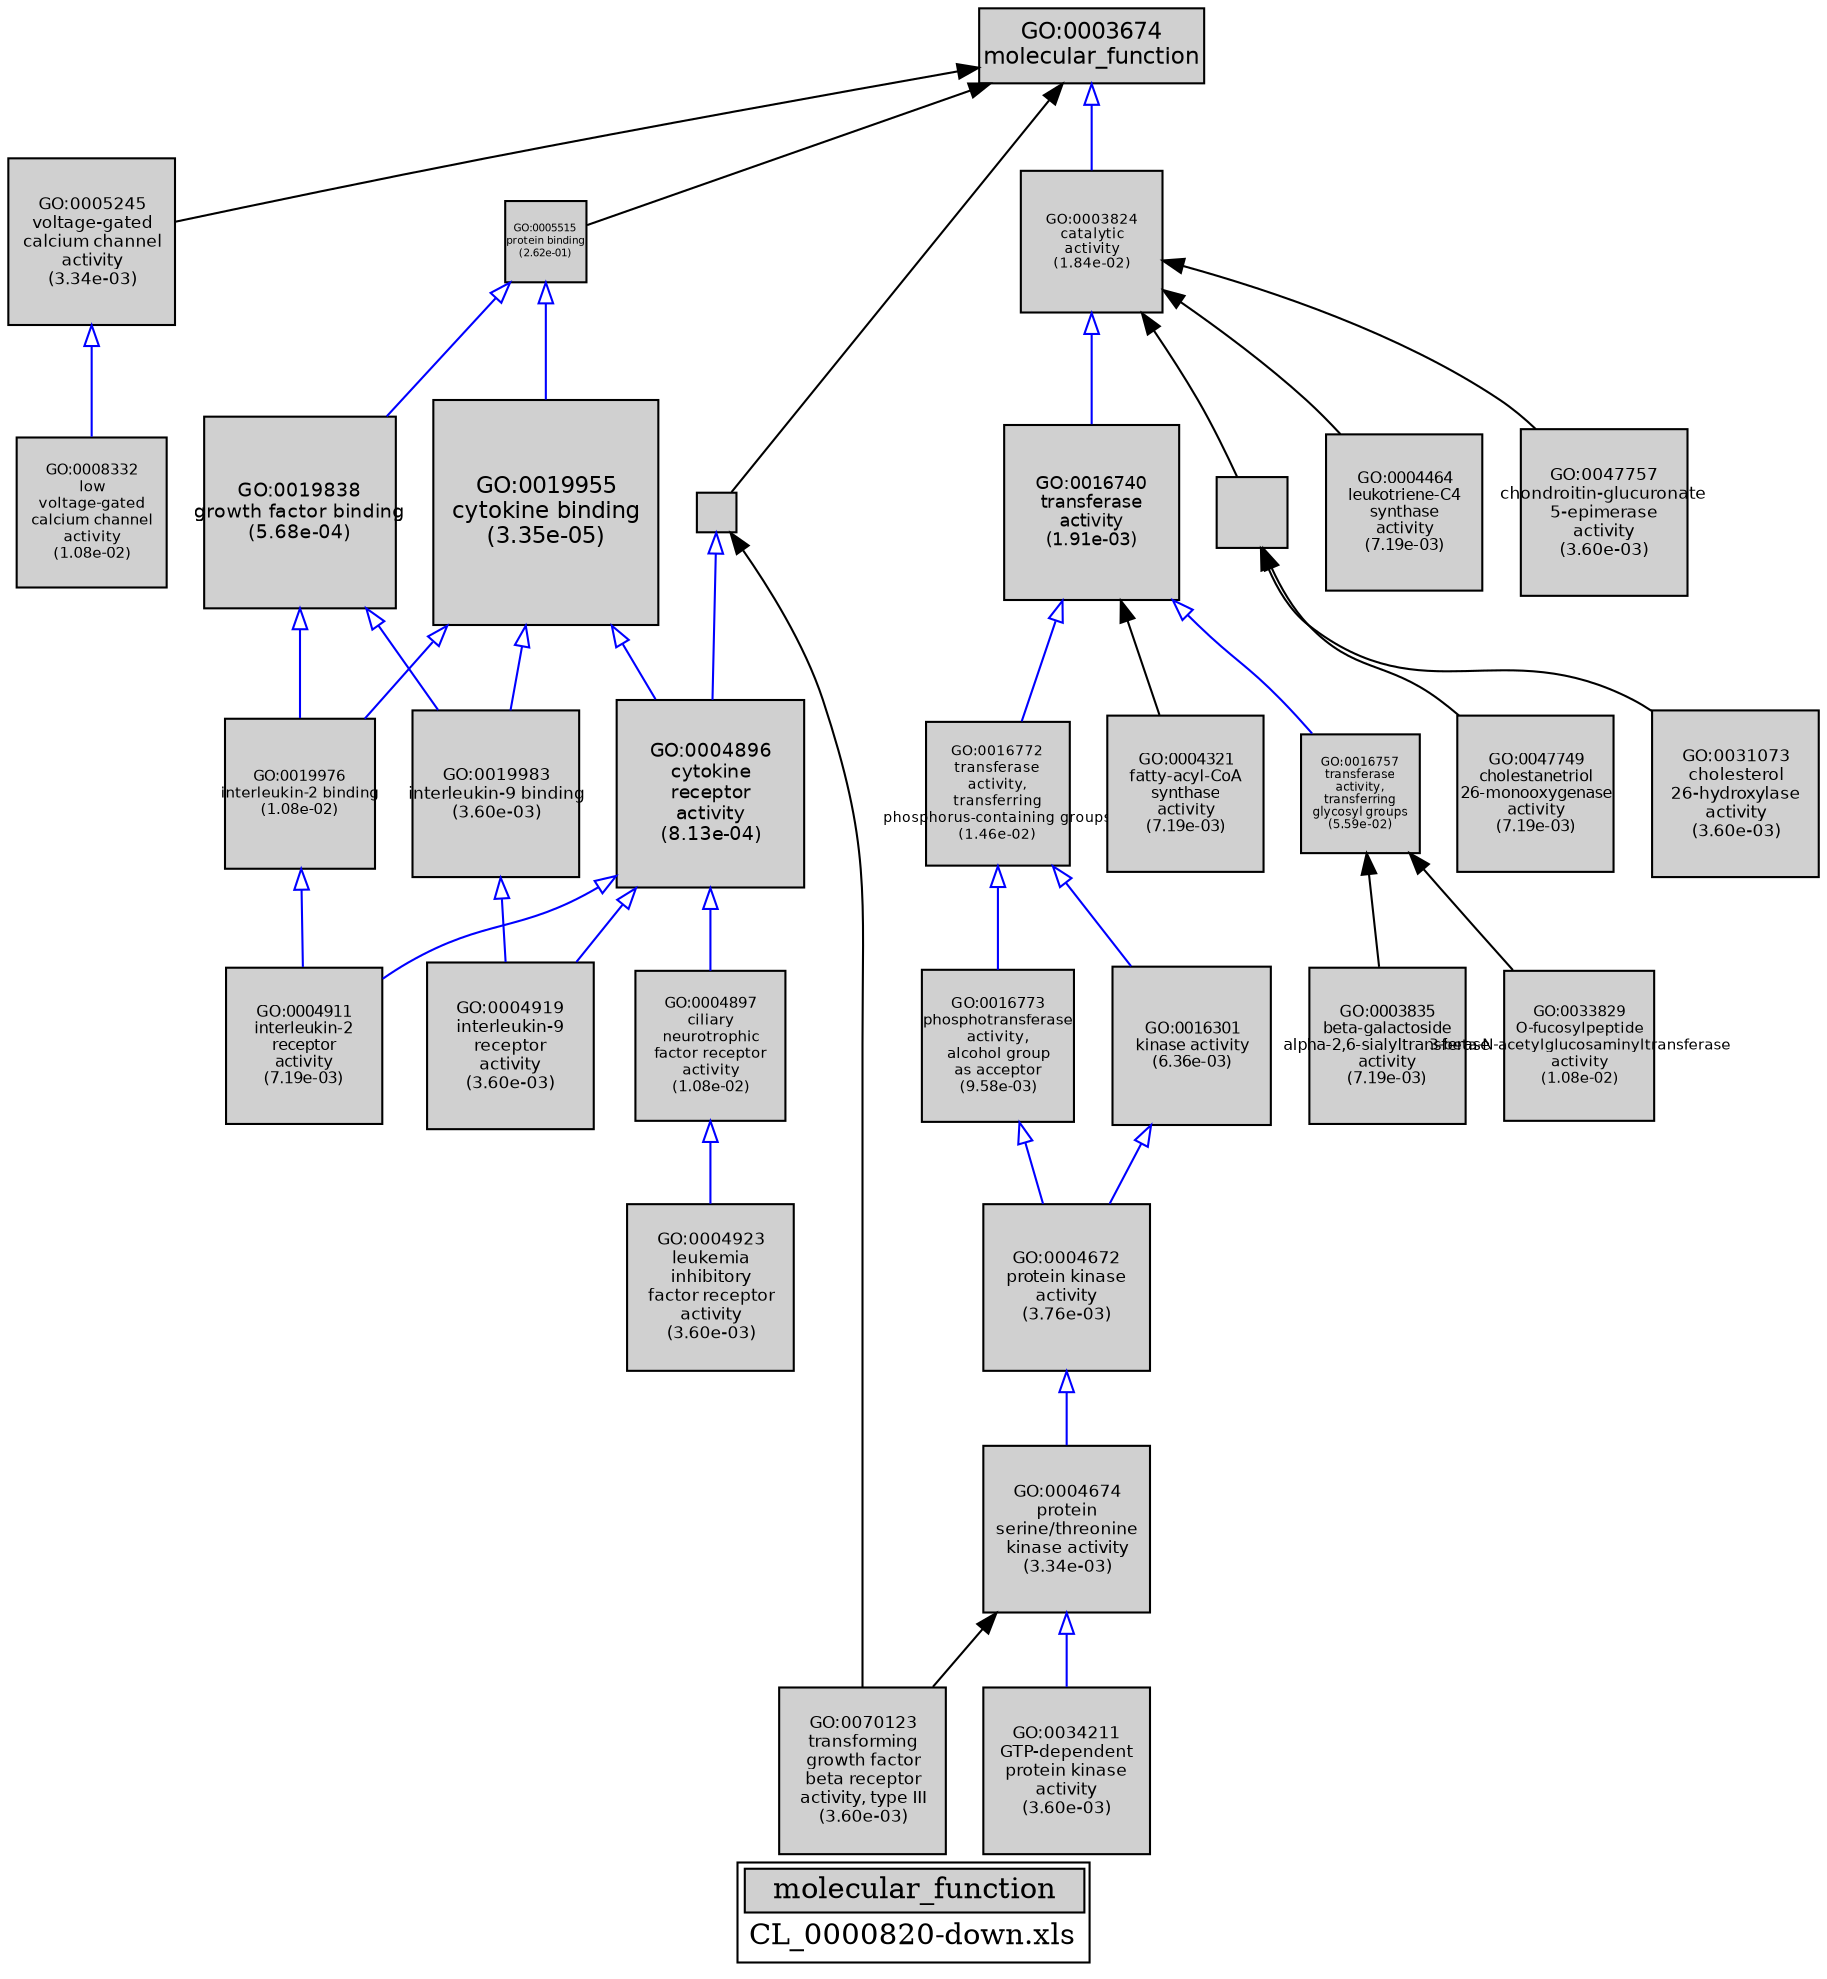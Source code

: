 digraph "molecular_function" {
graph [ bgcolor = "#FFFFFF", label = <<TABLE COLOR="black" BGCOLOR="white"><TR><TD COLSPAN="2" BGCOLOR="#D0D0D0"><FONT COLOR="black">molecular_function</FONT></TD></TR><TR><TD BORDER="0">CL_0000820-down.xls</TD></TR></TABLE>> ];
node [ fontname = "Helvetica" ];

subgraph "nodes" {

node [ style = "filled", fixedsize = "true", width = 1, shape = "box", fontsize = 9, fillcolor = "#D0D0D0", fontcolor = "black", color = "black" ];

"GO:0005245" [ URL = "#GO:0005245", label = <<TABLE BORDER="0"><TR><TD>GO:0005245<BR/>voltage-gated<BR/>calcium channel<BR/>activity<BR/>(3.34e-03)</TD></TR></TABLE>>, width = 1.11783548363, shape = "box", fontsize = 8.04841548212, height = 1.11783548363 ];
"GO:0031073" [ URL = "#GO:0031073", label = <<TABLE BORDER="0"><TR><TD>GO:0031073<BR/>cholesterol<BR/>26-hydroxylase<BR/>activity<BR/>(3.60e-03)</TD></TR></TABLE>>, width = 1.11045837236, shape = "box", fontsize = 7.99530028101, height = 1.11045837236 ];
"GO:0004674" [ URL = "#GO:0004674", label = <<TABLE BORDER="0"><TR><TD>GO:0004674<BR/>protein<BR/>serine/threonine<BR/>kinase activity<BR/>(3.34e-03)</TD></TR></TABLE>>, width = 1.11768102608, shape = "box", fontsize = 8.04730338781, height = 1.11768102608 ];
"GO:0047749" [ URL = "#GO:0047749", label = <<TABLE BORDER="0"><TR><TD>GO:0047749<BR/>cholestanetriol<BR/>26-monooxygenase<BR/>activity<BR/>(7.19e-03)</TD></TR></TABLE>>, width = 1.040584459, shape = "box", fontsize = 7.49220810477, height = 1.040584459 ];
"GO:0003835" [ URL = "#GO:0003835", label = <<TABLE BORDER="0"><TR><TD>GO:0003835<BR/>beta-galactoside<BR/>alpha-2,6-sialyltransferase<BR/>activity<BR/>(7.19e-03)</TD></TR></TABLE>>, width = 1.040584459, shape = "box", fontsize = 7.49220810477, height = 1.040584459 ];
"GO:0004497" [ URL = "#GO:0004497", label = "", width = 0.476239640663, shape = "box", height = 0.476239640663 ];
"GO:0016773" [ URL = "#GO:0016773", label = <<TABLE BORDER="0"><TR><TD>GO:0016773<BR/>phosphotransferase<BR/>activity,<BR/>alcohol group<BR/>as acceptor<BR/>(9.58e-03)</TD></TR></TABLE>>, width = 1.01014675493, shape = "box", fontsize = 7.27305663553, height = 1.01014675493 ];
"GO:0016772" [ URL = "#GO:0016772", label = <<TABLE BORDER="0"><TR><TD>GO:0016772<BR/>transferase<BR/>activity,<BR/>transferring<BR/>phosphorus-containing groups<BR/>(1.46e-02)</TD></TR></TABLE>>, width = 0.963604222904, shape = "box", fontsize = 6.93795040491, height = 0.963604222904 ];
"GO:0016301" [ URL = "#GO:0016301", label = <<TABLE BORDER="0"><TR><TD>GO:0016301<BR/>kinase activity<BR/>(6.36e-03)</TD></TR></TABLE>>, width = 1.05327376861, shape = "box", fontsize = 7.58357113399, height = 1.05327376861 ];
"GO:0019955" [ URL = "#GO:0019955", label = <<TABLE BORDER="0"><TR><TD>GO:0019955<BR/>cytokine binding<BR/>(3.35e-05)</TD></TR></TABLE>>, width = 1.5, shape = "box", fontsize = 10.8, height = 1.5 ];
"GO:0016740" [ URL = "#GO:0016740", label = <<TABLE BORDER="0"><TR><TD>GO:0016740<BR/>transferase<BR/>activity<BR/>(1.91e-03)</TD></TR></TABLE>>, width = 1.17077886011, shape = "box", fontsize = 8.42960779282, height = 1.17077886011 ];
"GO:0019976" [ URL = "#GO:0019976", label = <<TABLE BORDER="0"><TR><TD>GO:0019976<BR/>interleukin-2 binding<BR/>(1.08e-02)</TD></TR></TABLE>>, width = 0.997524178223, shape = "box", fontsize = 7.18217408321, height = 0.997524178223 ];
"GO:0034211" [ URL = "#GO:0034211", label = <<TABLE BORDER="0"><TR><TD>GO:0034211<BR/>GTP-dependent<BR/>protein kinase<BR/>activity<BR/>(3.60e-03)</TD></TR></TABLE>>, width = 1.11045837236, shape = "box", fontsize = 7.99530028101, height = 1.11045837236 ];
"GO:0004672" [ URL = "#GO:0004672", label = <<TABLE BORDER="0"><TR><TD>GO:0004672<BR/>protein kinase<BR/>activity<BR/>(3.76e-03)</TD></TR></TABLE>>, width = 1.10624877347, shape = "box", fontsize = 7.96499116901, height = 1.10624877347 ];
"GO:0004923" [ URL = "#GO:0004923", label = <<TABLE BORDER="0"><TR><TD>GO:0004923<BR/>leukemia<BR/>inhibitory<BR/>factor receptor<BR/>activity<BR/>(3.60e-03)</TD></TR></TABLE>>, width = 1.11045837236, shape = "box", fontsize = 7.99530028101, height = 1.11045837236 ];
"GO:0019838" [ URL = "#GO:0019838", label = <<TABLE BORDER="0"><TR><TD>GO:0019838<BR/>growth factor binding<BR/>(5.68e-04)</TD></TR></TABLE>>, width = 1.2785393594, shape = "box", fontsize = 9.20548338767, height = 1.2785393594 ];
"GO:0004464" [ URL = "#GO:0004464", label = <<TABLE BORDER="0"><TR><TD>GO:0004464<BR/>leukotriene-C4<BR/>synthase<BR/>activity<BR/>(7.19e-03)</TD></TR></TABLE>>, width = 1.040584459, shape = "box", fontsize = 7.49220810477, height = 1.040584459 ];
"GO:0005515" [ URL = "#GO:0005515", label = <<TABLE BORDER="0"><TR><TD>GO:0005515<BR/>protein binding<BR/>(2.62e-01)</TD></TR></TABLE>>, width = 0.548479535523, shape = "box", fontsize = 5.0, height = 0.548479535523 ];
"GO:0003824" [ URL = "#GO:0003824", label = <<TABLE BORDER="0"><TR><TD>GO:0003824<BR/>catalytic<BR/>activity<BR/>(1.84e-02)</TD></TR></TABLE>>, width = 0.937582651739, shape = "box", fontsize = 6.75059509252, height = 0.937582651739 ];
"GO:0004896" [ URL = "#GO:0004896", label = <<TABLE BORDER="0"><TR><TD>GO:0004896<BR/>cytokine<BR/>receptor<BR/>activity<BR/>(8.13e-04)</TD></TR></TABLE>>, width = 1.24764669955, shape = "box", fontsize = 8.98305623679, height = 1.24764669955 ];
"GO:0004321" [ URL = "#GO:0004321", label = <<TABLE BORDER="0"><TR><TD>GO:0004321<BR/>fatty-acyl-CoA<BR/>synthase<BR/>activity<BR/>(7.19e-03)</TD></TR></TABLE>>, width = 1.040584459, shape = "box", fontsize = 7.49220810477, height = 1.040584459 ];
"GO:0004897" [ URL = "#GO:0004897", label = <<TABLE BORDER="0"><TR><TD>GO:0004897<BR/>ciliary<BR/>neurotrophic<BR/>factor receptor<BR/>activity<BR/>(1.08e-02)</TD></TR></TABLE>>, width = 0.997524178223, shape = "box", fontsize = 7.18217408321, height = 0.997524178223 ];
"GO:0047757" [ URL = "#GO:0047757", label = <<TABLE BORDER="0"><TR><TD>GO:0047757<BR/>chondroitin-glucuronate<BR/>5-epimerase<BR/>activity<BR/>(3.60e-03)</TD></TR></TABLE>>, width = 1.11045837236, shape = "box", fontsize = 7.99530028101, height = 1.11045837236 ];
"GO:0070123" [ URL = "#GO:0070123", label = <<TABLE BORDER="0"><TR><TD>GO:0070123<BR/>transforming<BR/>growth factor<BR/>beta receptor<BR/>activity, type III<BR/>(3.60e-03)</TD></TR></TABLE>>, width = 1.11045837236, shape = "box", fontsize = 7.99530028101, height = 1.11045837236 ];
"GO:0004888" [ URL = "#GO:0004888", label = "", width = 0.265860828268, shape = "box", height = 0.265860828268 ];
"GO:0004911" [ URL = "#GO:0004911", label = <<TABLE BORDER="0"><TR><TD>GO:0004911<BR/>interleukin-2<BR/>receptor<BR/>activity<BR/>(7.19e-03)</TD></TR></TABLE>>, width = 1.040584459, shape = "box", fontsize = 7.49220810477, height = 1.040584459 ];
"GO:0003674" [ URL = "#GO:0003674", label = <<TABLE BORDER="0"><TR><TD>GO:0003674<BR/>molecular_function</TD></TR></TABLE>>, width = 1.5, shape = "box", fontsize = 10.8 ];
"GO:0008332" [ URL = "#GO:0008332", label = <<TABLE BORDER="0"><TR><TD>GO:0008332<BR/>low<BR/>voltage-gated<BR/>calcium channel<BR/>activity<BR/>(1.08e-02)</TD></TR></TABLE>>, width = 0.997524178223, shape = "box", fontsize = 7.18217408321, height = 0.997524178223 ];
"GO:0016757" [ URL = "#GO:0016757", label = <<TABLE BORDER="0"><TR><TD>GO:0016757<BR/>transferase<BR/>activity,<BR/>transferring<BR/>glycosyl groups<BR/>(5.59e-02)</TD></TR></TABLE>>, width = 0.7981372506, shape = "box", fontsize = 5.74658820432, height = 0.7981372506 ];
"GO:0033829" [ URL = "#GO:0033829", label = <<TABLE BORDER="0"><TR><TD>GO:0033829<BR/>O-fucosylpeptide<BR/>3-beta-N-acetylglucosaminyltransferase<BR/>activity<BR/>(1.08e-02)</TD></TR></TABLE>>, width = 0.997524178223, shape = "box", fontsize = 7.18217408321, height = 0.997524178223 ];
"GO:0004919" [ URL = "#GO:0004919", label = <<TABLE BORDER="0"><TR><TD>GO:0004919<BR/>interleukin-9<BR/>receptor<BR/>activity<BR/>(3.60e-03)</TD></TR></TABLE>>, width = 1.11045837236, shape = "box", fontsize = 7.99530028101, height = 1.11045837236 ];
"GO:0019983" [ URL = "#GO:0019983", label = <<TABLE BORDER="0"><TR><TD>GO:0019983<BR/>interleukin-9 binding<BR/>(3.60e-03)</TD></TR></TABLE>>, width = 1.11045837236, shape = "box", fontsize = 7.99530028101, height = 1.11045837236 ];
}
subgraph "edges" {


edge [ dir = "back", weight = 1 ];
subgraph "regulates" {


edge [ color = "cyan", arrowtail = "none" ];
subgraph "positive" {


edge [ color = "green", arrowtail = "vee" ];
}
subgraph "negative" {


edge [ color = "red", arrowtail = "tee" ];
}
}
subgraph "part_of" {


edge [ color = "purple", arrowtail = "diamond", weight = 2.5 ];
}
subgraph "is_a" {


edge [ color = "blue", arrowtail = "empty", weight = 5.0 ];
"GO:0004888" -> "GO:0004896";
"GO:0004674" -> "GO:0034211";
"GO:0019838" -> "GO:0019976";
"GO:0016772" -> "GO:0016301";
"GO:0019955" -> "GO:0019983";
"GO:0019955" -> "GO:0019976";
"GO:0004896" -> "GO:0004911";
"GO:0016740" -> "GO:0016757";
"GO:0005245" -> "GO:0008332";
"GO:0004896" -> "GO:0004919";
"GO:0016301" -> "GO:0004672";
"GO:0004897" -> "GO:0004923";
"GO:0003674" -> "GO:0003824";
"GO:0003824" -> "GO:0016740";
"GO:0004896" -> "GO:0004897";
"GO:0005515" -> "GO:0019955";
"GO:0016773" -> "GO:0004672";
"GO:0016772" -> "GO:0016773";
"GO:0004672" -> "GO:0004674";
"GO:0005515" -> "GO:0019838";
"GO:0019955" -> "GO:0004896";
"GO:0019838" -> "GO:0019983";
"GO:0019976" -> "GO:0004911";
"GO:0016740" -> "GO:0016772";
"GO:0019983" -> "GO:0004919";
}
"GO:0003824" -> "GO:0047757";
"GO:0004497" -> "GO:0047749";
"GO:0003824" -> "GO:0004464";
"GO:0003674" -> "GO:0005245";
"GO:0004674" -> "GO:0070123";
"GO:0004888" -> "GO:0070123";
"GO:0003674" -> "GO:0005515";
"GO:0016740" -> "GO:0004321";
"GO:0016757" -> "GO:0033829";
"GO:0003674" -> "GO:0004888";
"GO:0003824" -> "GO:0004497";
"GO:0016757" -> "GO:0003835";
"GO:0004497" -> "GO:0031073";
}
}
